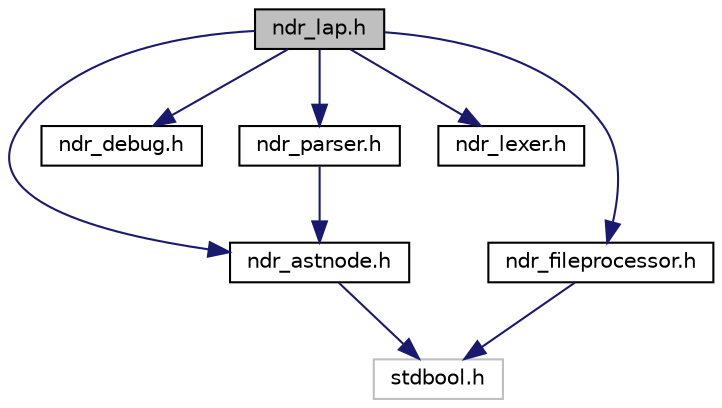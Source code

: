 digraph "ndr_lap.h"
{
 // LATEX_PDF_SIZE
  edge [fontname="Helvetica",fontsize="10",labelfontname="Helvetica",labelfontsize="10"];
  node [fontname="Helvetica",fontsize="10",shape=record];
  Node1 [label="ndr_lap.h",height=0.2,width=0.4,color="black", fillcolor="grey75", style="filled", fontcolor="black",tooltip=" "];
  Node1 -> Node2 [color="midnightblue",fontsize="10",style="solid"];
  Node2 [label="ndr_astnode.h",height=0.2,width=0.4,color="black", fillcolor="white", style="filled",URL="$ndr__astnode_8h.html",tooltip=" "];
  Node2 -> Node3 [color="midnightblue",fontsize="10",style="solid"];
  Node3 [label="stdbool.h",height=0.2,width=0.4,color="grey75", fillcolor="white", style="filled",tooltip=" "];
  Node1 -> Node4 [color="midnightblue",fontsize="10",style="solid"];
  Node4 [label="ndr_debug.h",height=0.2,width=0.4,color="black", fillcolor="white", style="filled",URL="$ndr__debug_8h.html",tooltip=" "];
  Node1 -> Node5 [color="midnightblue",fontsize="10",style="solid"];
  Node5 [label="ndr_fileprocessor.h",height=0.2,width=0.4,color="black", fillcolor="white", style="filled",URL="$ndr__fileprocessor_8h.html",tooltip=" "];
  Node5 -> Node3 [color="midnightblue",fontsize="10",style="solid"];
  Node1 -> Node6 [color="midnightblue",fontsize="10",style="solid"];
  Node6 [label="ndr_lexer.h",height=0.2,width=0.4,color="black", fillcolor="white", style="filled",URL="$ndr__lexer_8h.html",tooltip=" "];
  Node1 -> Node7 [color="midnightblue",fontsize="10",style="solid"];
  Node7 [label="ndr_parser.h",height=0.2,width=0.4,color="black", fillcolor="white", style="filled",URL="$ndr__parser_8h.html",tooltip=" "];
  Node7 -> Node2 [color="midnightblue",fontsize="10",style="solid"];
}
